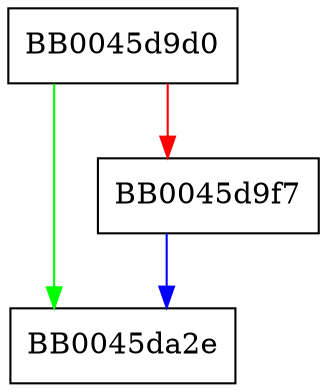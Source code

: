 digraph indent_printf {
  node [shape="box"];
  graph [splines=ortho];
  BB0045d9d0 -> BB0045da2e [color="green"];
  BB0045d9d0 -> BB0045d9f7 [color="red"];
  BB0045d9f7 -> BB0045da2e [color="blue"];
}